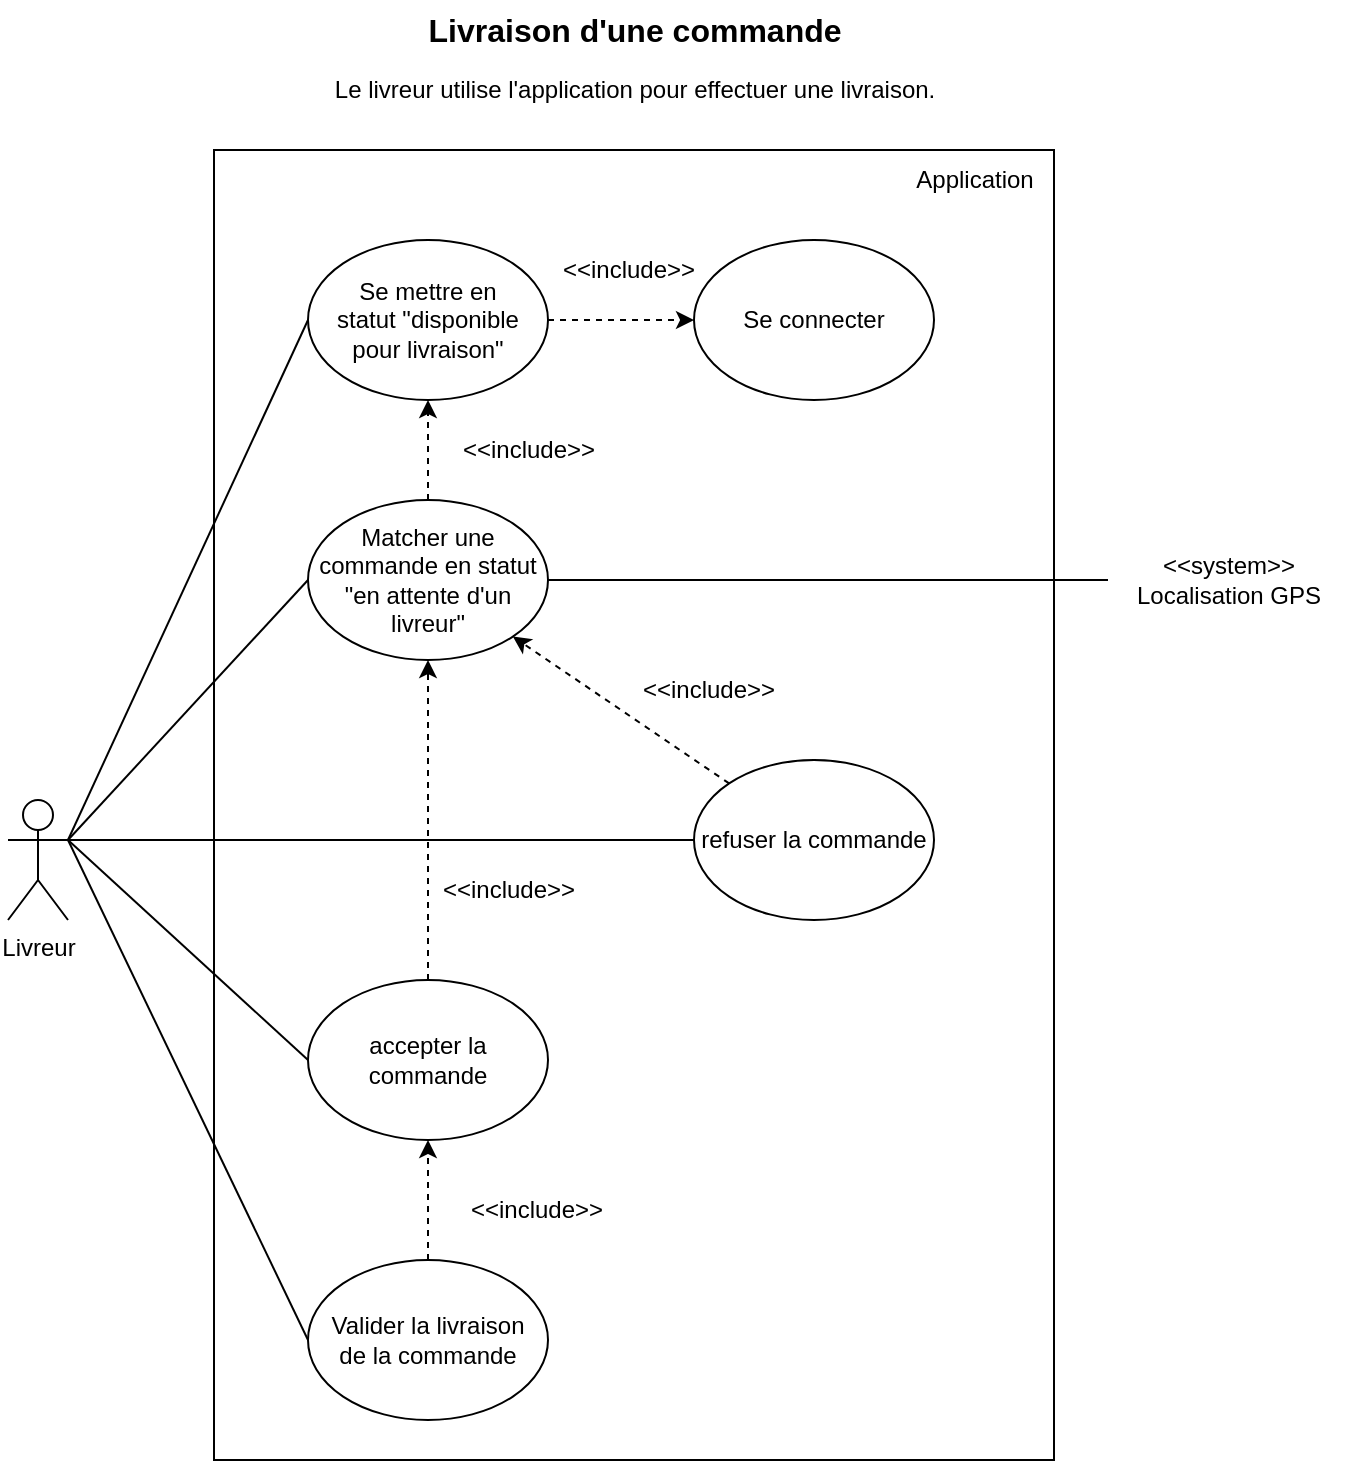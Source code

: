 <mxfile version="21.2.8" type="device">
  <diagram name="Page-1" id="ya0CKT0qAcse2HXHP5nK">
    <mxGraphModel dx="2074" dy="1106" grid="1" gridSize="10" guides="1" tooltips="1" connect="1" arrows="1" fold="1" page="1" pageScale="1" pageWidth="827" pageHeight="1169" math="0" shadow="0">
      <root>
        <mxCell id="0" />
        <mxCell id="1" parent="0" />
        <mxCell id="TO1Vf6e0T0rvEtmI2LT_-51" value="" style="rounded=0;whiteSpace=wrap;html=1;" parent="1" vertex="1">
          <mxGeometry x="203" y="125" width="420" height="655" as="geometry" />
        </mxCell>
        <mxCell id="s8NYIBAdfb4uQ5S-XqZb-2" style="rounded=0;orthogonalLoop=1;jettySize=auto;html=1;exitX=1;exitY=0.333;exitDx=0;exitDy=0;exitPerimeter=0;entryX=0;entryY=0.5;entryDx=0;entryDy=0;endArrow=none;endFill=0;" edge="1" parent="1" source="TO1Vf6e0T0rvEtmI2LT_-2" target="TO1Vf6e0T0rvEtmI2LT_-47">
          <mxGeometry relative="1" as="geometry" />
        </mxCell>
        <mxCell id="s8NYIBAdfb4uQ5S-XqZb-3" style="rounded=0;orthogonalLoop=1;jettySize=auto;html=1;exitX=1;exitY=0.333;exitDx=0;exitDy=0;exitPerimeter=0;entryX=0;entryY=0.5;entryDx=0;entryDy=0;endArrow=none;endFill=0;" edge="1" parent="1" source="TO1Vf6e0T0rvEtmI2LT_-2" target="TO1Vf6e0T0rvEtmI2LT_-7">
          <mxGeometry relative="1" as="geometry" />
        </mxCell>
        <mxCell id="s8NYIBAdfb4uQ5S-XqZb-4" style="rounded=0;orthogonalLoop=1;jettySize=auto;html=1;exitX=1;exitY=0.333;exitDx=0;exitDy=0;exitPerimeter=0;entryX=0;entryY=0.5;entryDx=0;entryDy=0;endArrow=none;endFill=0;" edge="1" parent="1" source="TO1Vf6e0T0rvEtmI2LT_-2" target="n-M7yHOXfmhU8Cfsteu--3">
          <mxGeometry relative="1" as="geometry" />
        </mxCell>
        <mxCell id="s8NYIBAdfb4uQ5S-XqZb-5" style="rounded=0;orthogonalLoop=1;jettySize=auto;html=1;exitX=1;exitY=0.333;exitDx=0;exitDy=0;exitPerimeter=0;entryX=0;entryY=0.5;entryDx=0;entryDy=0;endArrow=none;endFill=0;" edge="1" parent="1" source="TO1Vf6e0T0rvEtmI2LT_-2" target="n-M7yHOXfmhU8Cfsteu--2">
          <mxGeometry relative="1" as="geometry" />
        </mxCell>
        <mxCell id="s8NYIBAdfb4uQ5S-XqZb-9" style="rounded=0;orthogonalLoop=1;jettySize=auto;html=1;exitX=1;exitY=0.333;exitDx=0;exitDy=0;exitPerimeter=0;entryX=0;entryY=0.5;entryDx=0;entryDy=0;endArrow=none;endFill=0;" edge="1" parent="1" source="TO1Vf6e0T0rvEtmI2LT_-2" target="s8NYIBAdfb4uQ5S-XqZb-7">
          <mxGeometry relative="1" as="geometry" />
        </mxCell>
        <mxCell id="TO1Vf6e0T0rvEtmI2LT_-2" value="Livreur" style="shape=umlActor;verticalLabelPosition=bottom;verticalAlign=top;html=1;outlineConnect=0;" parent="1" vertex="1">
          <mxGeometry x="100" y="450" width="30" height="60" as="geometry" />
        </mxCell>
        <mxCell id="TO1Vf6e0T0rvEtmI2LT_-5" value="Livraison d&#39;une commande" style="text;html=1;align=center;verticalAlign=middle;resizable=0;points=[];autosize=1;strokeColor=none;fillColor=none;strokeWidth=1;fontStyle=1;fontSize=16;" parent="1" vertex="1">
          <mxGeometry x="298" y="50" width="230" height="30" as="geometry" />
        </mxCell>
        <mxCell id="TO1Vf6e0T0rvEtmI2LT_-6" value="Se connecter" style="ellipse;whiteSpace=wrap;html=1;" parent="1" vertex="1">
          <mxGeometry x="443" y="170" width="120" height="80" as="geometry" />
        </mxCell>
        <mxCell id="s8NYIBAdfb4uQ5S-XqZb-14" style="edgeStyle=orthogonalEdgeStyle;rounded=0;orthogonalLoop=1;jettySize=auto;html=1;exitX=0.5;exitY=0;exitDx=0;exitDy=0;entryX=0.5;entryY=1;entryDx=0;entryDy=0;dashed=1;" edge="1" parent="1" source="TO1Vf6e0T0rvEtmI2LT_-7" target="TO1Vf6e0T0rvEtmI2LT_-47">
          <mxGeometry relative="1" as="geometry" />
        </mxCell>
        <mxCell id="TO1Vf6e0T0rvEtmI2LT_-7" value="Matcher une commande en statut &quot;en attente d&#39;un livreur&quot;" style="ellipse;whiteSpace=wrap;html=1;" parent="1" vertex="1">
          <mxGeometry x="250" y="300" width="120" height="80" as="geometry" />
        </mxCell>
        <mxCell id="s8NYIBAdfb4uQ5S-XqZb-15" style="edgeStyle=orthogonalEdgeStyle;rounded=0;orthogonalLoop=1;jettySize=auto;html=1;exitX=1;exitY=0.5;exitDx=0;exitDy=0;entryX=0;entryY=0.5;entryDx=0;entryDy=0;dashed=1;" edge="1" parent="1" source="TO1Vf6e0T0rvEtmI2LT_-47" target="TO1Vf6e0T0rvEtmI2LT_-6">
          <mxGeometry relative="1" as="geometry" />
        </mxCell>
        <mxCell id="TO1Vf6e0T0rvEtmI2LT_-47" value="&lt;div&gt;Se mettre en&lt;/div&gt;&lt;div&gt;statut &quot;disponible pour livraison&quot;&lt;br&gt;&lt;/div&gt;" style="ellipse;whiteSpace=wrap;html=1;" parent="1" vertex="1">
          <mxGeometry x="250" y="170" width="120" height="80" as="geometry" />
        </mxCell>
        <mxCell id="TO1Vf6e0T0rvEtmI2LT_-52" value="Application" style="text;html=1;align=center;verticalAlign=middle;resizable=0;points=[];autosize=1;strokeColor=none;fillColor=none;" parent="1" vertex="1">
          <mxGeometry x="543" y="125" width="80" height="30" as="geometry" />
        </mxCell>
        <mxCell id="s8NYIBAdfb4uQ5S-XqZb-16" style="edgeStyle=orthogonalEdgeStyle;rounded=0;orthogonalLoop=1;jettySize=auto;html=1;entryX=1;entryY=0.5;entryDx=0;entryDy=0;endArrow=none;endFill=0;" edge="1" parent="1" source="TO1Vf6e0T0rvEtmI2LT_-58" target="TO1Vf6e0T0rvEtmI2LT_-7">
          <mxGeometry relative="1" as="geometry" />
        </mxCell>
        <mxCell id="TO1Vf6e0T0rvEtmI2LT_-58" value="&lt;div&gt;&amp;lt;&amp;lt;system&amp;gt;&amp;gt;&lt;/div&gt;&lt;div&gt;Localisation GPS&lt;br&gt;&lt;/div&gt;" style="text;html=1;align=center;verticalAlign=middle;resizable=0;points=[];autosize=1;strokeColor=none;fillColor=none;" parent="1" vertex="1">
          <mxGeometry x="650" y="320" width="120" height="40" as="geometry" />
        </mxCell>
        <mxCell id="TO1Vf6e0T0rvEtmI2LT_-61" value="Le livreur utilise l&#39;application pour effectuer une livraison." style="text;html=1;align=center;verticalAlign=middle;resizable=0;points=[];autosize=1;strokeColor=none;fillColor=none;" parent="1" vertex="1">
          <mxGeometry x="248" y="80" width="330" height="30" as="geometry" />
        </mxCell>
        <mxCell id="s8NYIBAdfb4uQ5S-XqZb-12" style="rounded=0;orthogonalLoop=1;jettySize=auto;html=1;exitX=0.5;exitY=0;exitDx=0;exitDy=0;entryX=0.5;entryY=1;entryDx=0;entryDy=0;dashed=1;" edge="1" parent="1" source="n-M7yHOXfmhU8Cfsteu--2" target="TO1Vf6e0T0rvEtmI2LT_-7">
          <mxGeometry relative="1" as="geometry" />
        </mxCell>
        <mxCell id="n-M7yHOXfmhU8Cfsteu--2" value="accepter la commande" style="ellipse;whiteSpace=wrap;html=1;" parent="1" vertex="1">
          <mxGeometry x="250" y="540" width="120" height="80" as="geometry" />
        </mxCell>
        <mxCell id="s8NYIBAdfb4uQ5S-XqZb-11" style="rounded=0;orthogonalLoop=1;jettySize=auto;html=1;exitX=0;exitY=0;exitDx=0;exitDy=0;entryX=1;entryY=1;entryDx=0;entryDy=0;dashed=1;" edge="1" parent="1" source="n-M7yHOXfmhU8Cfsteu--3" target="TO1Vf6e0T0rvEtmI2LT_-7">
          <mxGeometry relative="1" as="geometry" />
        </mxCell>
        <mxCell id="n-M7yHOXfmhU8Cfsteu--3" value="refuser la commande" style="ellipse;whiteSpace=wrap;html=1;" parent="1" vertex="1">
          <mxGeometry x="443" y="430" width="120" height="80" as="geometry" />
        </mxCell>
        <mxCell id="s8NYIBAdfb4uQ5S-XqZb-13" style="edgeStyle=orthogonalEdgeStyle;rounded=0;orthogonalLoop=1;jettySize=auto;html=1;exitX=0.5;exitY=0;exitDx=0;exitDy=0;entryX=0.5;entryY=1;entryDx=0;entryDy=0;dashed=1;" edge="1" parent="1" source="s8NYIBAdfb4uQ5S-XqZb-7" target="n-M7yHOXfmhU8Cfsteu--2">
          <mxGeometry relative="1" as="geometry" />
        </mxCell>
        <mxCell id="s8NYIBAdfb4uQ5S-XqZb-7" value="&lt;div&gt;Valider la livraison&lt;/div&gt;&lt;div&gt;de la commande&lt;/div&gt;" style="ellipse;whiteSpace=wrap;html=1;" vertex="1" parent="1">
          <mxGeometry x="250" y="680" width="120" height="80" as="geometry" />
        </mxCell>
        <mxCell id="s8NYIBAdfb4uQ5S-XqZb-17" value="&amp;lt;&amp;lt;include&amp;gt;&amp;gt;" style="text;html=1;align=center;verticalAlign=middle;resizable=0;points=[];autosize=1;strokeColor=none;fillColor=none;" vertex="1" parent="1">
          <mxGeometry x="319" y="640" width="90" height="30" as="geometry" />
        </mxCell>
        <mxCell id="s8NYIBAdfb4uQ5S-XqZb-18" value="&amp;lt;&amp;lt;include&amp;gt;&amp;gt;" style="text;html=1;align=center;verticalAlign=middle;resizable=0;points=[];autosize=1;strokeColor=none;fillColor=none;" vertex="1" parent="1">
          <mxGeometry x="305" y="480" width="90" height="30" as="geometry" />
        </mxCell>
        <mxCell id="s8NYIBAdfb4uQ5S-XqZb-19" value="&amp;lt;&amp;lt;include&amp;gt;&amp;gt;" style="text;html=1;align=center;verticalAlign=middle;resizable=0;points=[];autosize=1;strokeColor=none;fillColor=none;" vertex="1" parent="1">
          <mxGeometry x="405" y="380" width="90" height="30" as="geometry" />
        </mxCell>
        <mxCell id="s8NYIBAdfb4uQ5S-XqZb-20" value="&amp;lt;&amp;lt;include&amp;gt;&amp;gt;" style="text;html=1;align=center;verticalAlign=middle;resizable=0;points=[];autosize=1;strokeColor=none;fillColor=none;" vertex="1" parent="1">
          <mxGeometry x="315" y="260" width="90" height="30" as="geometry" />
        </mxCell>
        <mxCell id="s8NYIBAdfb4uQ5S-XqZb-21" value="&amp;lt;&amp;lt;include&amp;gt;&amp;gt;" style="text;html=1;align=center;verticalAlign=middle;resizable=0;points=[];autosize=1;strokeColor=none;fillColor=none;" vertex="1" parent="1">
          <mxGeometry x="365" y="170" width="90" height="30" as="geometry" />
        </mxCell>
      </root>
    </mxGraphModel>
  </diagram>
</mxfile>

